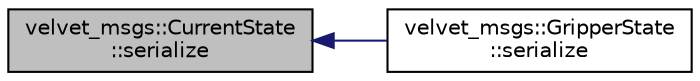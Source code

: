 digraph "velvet_msgs::CurrentState::serialize"
{
  edge [fontname="Helvetica",fontsize="10",labelfontname="Helvetica",labelfontsize="10"];
  node [fontname="Helvetica",fontsize="10",shape=record];
  rankdir="LR";
  Node1 [label="velvet_msgs::CurrentState\l::serialize",height=0.2,width=0.4,color="black", fillcolor="grey75", style="filled" fontcolor="black"];
  Node1 -> Node2 [dir="back",color="midnightblue",fontsize="10",style="solid",fontname="Helvetica"];
  Node2 [label="velvet_msgs::GripperState\l::serialize",height=0.2,width=0.4,color="black", fillcolor="white", style="filled",URL="$classvelvet__msgs_1_1_gripper_state.html#ae7f3edd62c06bce0f059f50a87f58fc1"];
}
